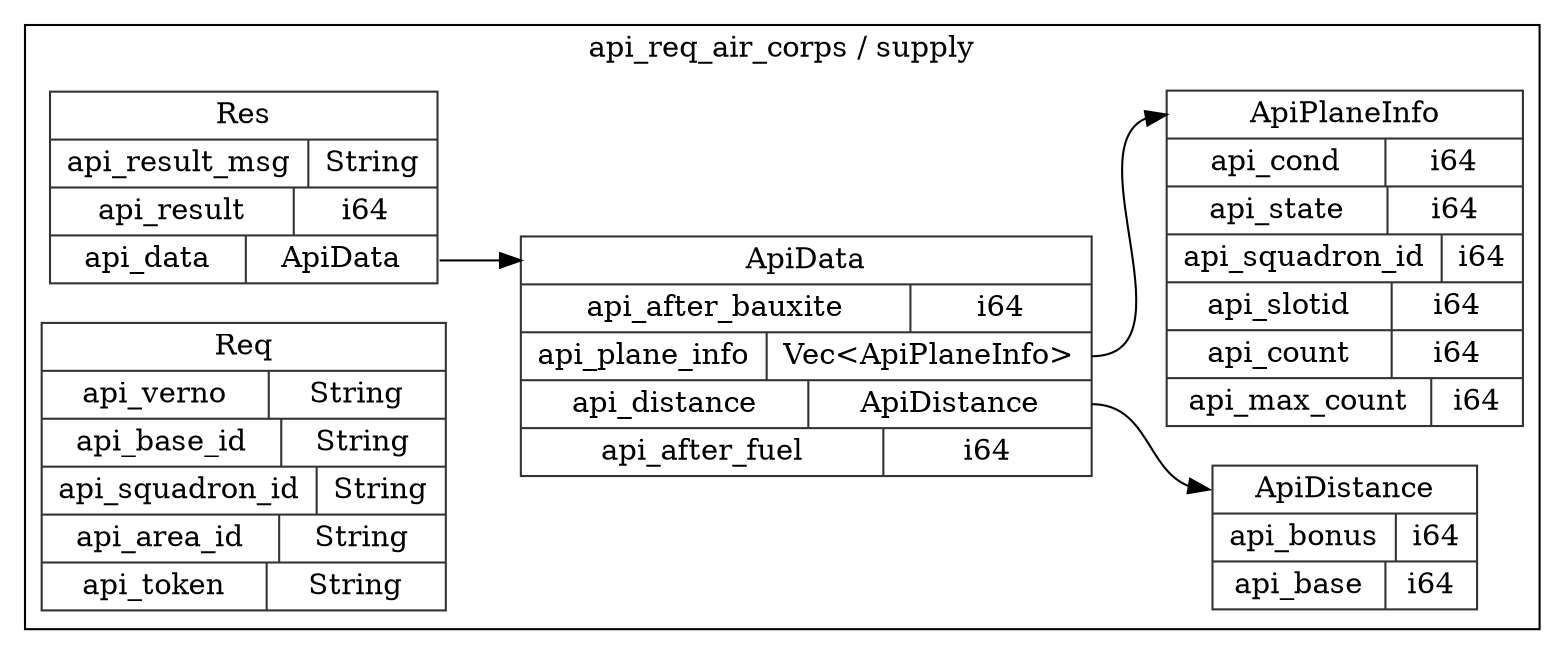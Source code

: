 digraph {
  rankdir=LR;
  subgraph cluster_0 {
    label="api_req_air_corps / supply";
    node [style="filled", color=white, style="solid", color=gray20];
    api_req_air_corps__supply__ApiDistance [label="<ApiDistance> ApiDistance  | { api_bonus | <api_bonus> i64 } | { api_base | <api_base> i64 }", shape=record];
    api_req_air_corps__supply__Res [label="<Res> Res  | { api_result_msg | <api_result_msg> String } | { api_result | <api_result> i64 } | { api_data | <api_data> ApiData }", shape=record];
    api_req_air_corps__supply__ApiData;
    api_req_air_corps__supply__Res:api_data:e -> api_req_air_corps__supply__ApiData:ApiData:w;
    api_req_air_corps__supply__ApiPlaneInfo [label="<ApiPlaneInfo> ApiPlaneInfo  | { api_cond | <api_cond> i64 } | { api_state | <api_state> i64 } | { api_squadron_id | <api_squadron_id> i64 } | { api_slotid | <api_slotid> i64 } | { api_count | <api_count> i64 } | { api_max_count | <api_max_count> i64 }", shape=record];
    api_req_air_corps__supply__Req [label="<Req> Req  | { api_verno | <api_verno> String } | { api_base_id | <api_base_id> String } | { api_squadron_id | <api_squadron_id> String } | { api_area_id | <api_area_id> String } | { api_token | <api_token> String }", shape=record];
    api_req_air_corps__supply__ApiData [label="<ApiData> ApiData  | { api_after_bauxite | <api_after_bauxite> i64 } | { api_plane_info | <api_plane_info> Vec\<ApiPlaneInfo\> } | { api_distance | <api_distance> ApiDistance } | { api_after_fuel | <api_after_fuel> i64 }", shape=record];
    api_req_air_corps__supply__ApiData:api_plane_info:e -> api_req_air_corps__supply__ApiPlaneInfo:ApiPlaneInfo:w;
    api_req_air_corps__supply__ApiData:api_distance:e -> api_req_air_corps__supply__ApiDistance:ApiDistance:w;
  }
}
